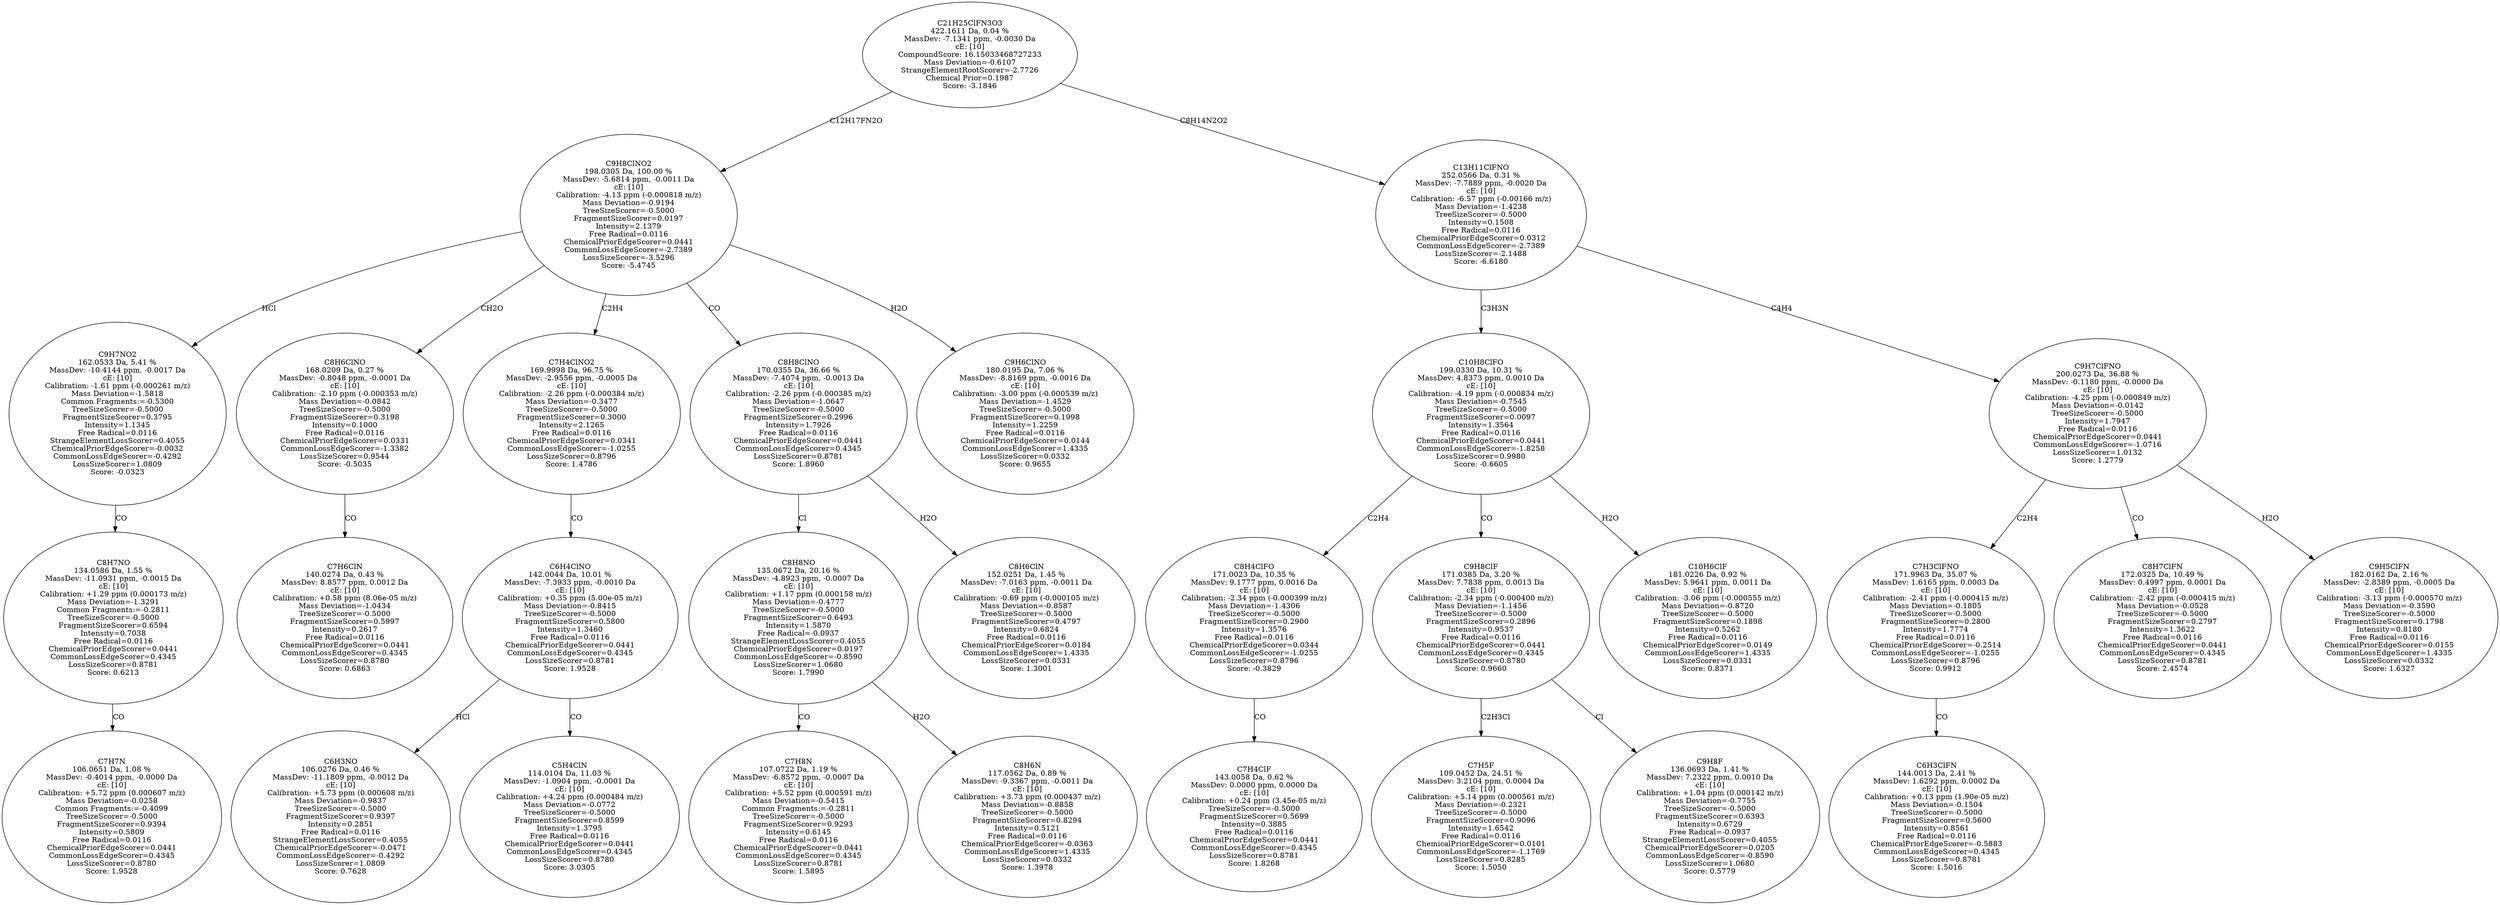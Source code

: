 strict digraph {
v1 [label="C7H7N\n106.0651 Da, 1.08 %\nMassDev: -0.4014 ppm, -0.0000 Da\ncE: [10]\nCalibration: +5.72 ppm (0.000607 m/z)\nMass Deviation=-0.0258\nCommon Fragments:=-0.4099\nTreeSizeScorer=-0.5000\nFragmentSizeScorer=0.9394\nIntensity=0.5809\nFree Radical=0.0116\nChemicalPriorEdgeScorer=0.0441\nCommonLossEdgeScorer=0.4345\nLossSizeScorer=0.8780\nScore: 1.9528"];
v2 [label="C8H7NO\n134.0586 Da, 1.55 %\nMassDev: -11.0931 ppm, -0.0015 Da\ncE: [10]\nCalibration: +1.29 ppm (0.000173 m/z)\nMass Deviation=-1.3291\nCommon Fragments:=-0.2811\nTreeSizeScorer=-0.5000\nFragmentSizeScorer=0.6594\nIntensity=0.7038\nFree Radical=0.0116\nChemicalPriorEdgeScorer=0.0441\nCommonLossEdgeScorer=0.4345\nLossSizeScorer=0.8781\nScore: 0.6213"];
v3 [label="C9H7NO2\n162.0533 Da, 5.41 %\nMassDev: -10.4144 ppm, -0.0017 Da\ncE: [10]\nCalibration: -1.61 ppm (-0.000261 m/z)\nMass Deviation=-1.5818\nCommon Fragments:=-0.5300\nTreeSizeScorer=-0.5000\nFragmentSizeScorer=0.3795\nIntensity=1.1345\nFree Radical=0.0116\nStrangeElementLossScorer=0.4055\nChemicalPriorEdgeScorer=-0.0032\nCommonLossEdgeScorer=-0.4292\nLossSizeScorer=1.0809\nScore: -0.0323"];
v4 [label="C7H6ClN\n140.0274 Da, 0.43 %\nMassDev: 8.8577 ppm, 0.0012 Da\ncE: [10]\nCalibration: +0.58 ppm (8.06e-05 m/z)\nMass Deviation=-1.0434\nTreeSizeScorer=-0.5000\nFragmentSizeScorer=0.5997\nIntensity=0.2617\nFree Radical=0.0116\nChemicalPriorEdgeScorer=0.0441\nCommonLossEdgeScorer=0.4345\nLossSizeScorer=0.8780\nScore: 0.6863"];
v5 [label="C8H6ClNO\n168.0209 Da, 0.27 %\nMassDev: -0.8048 ppm, -0.0001 Da\ncE: [10]\nCalibration: -2.10 ppm (-0.000353 m/z)\nMass Deviation=-0.0842\nTreeSizeScorer=-0.5000\nFragmentSizeScorer=0.3198\nIntensity=0.1000\nFree Radical=0.0116\nChemicalPriorEdgeScorer=0.0331\nCommonLossEdgeScorer=-1.3382\nLossSizeScorer=0.9544\nScore: -0.5035"];
v6 [label="C6H3NO\n106.0276 Da, 0.46 %\nMassDev: -11.1809 ppm, -0.0012 Da\ncE: [10]\nCalibration: +5.73 ppm (0.000608 m/z)\nMass Deviation=-0.9837\nTreeSizeScorer=-0.5000\nFragmentSizeScorer=0.9397\nIntensity=0.2851\nFree Radical=0.0116\nStrangeElementLossScorer=0.4055\nChemicalPriorEdgeScorer=-0.0471\nCommonLossEdgeScorer=-0.4292\nLossSizeScorer=1.0809\nScore: 0.7628"];
v7 [label="C5H4ClN\n114.0104 Da, 11.03 %\nMassDev: -1.0904 ppm, -0.0001 Da\ncE: [10]\nCalibration: +4.24 ppm (0.000484 m/z)\nMass Deviation=-0.0772\nTreeSizeScorer=-0.5000\nFragmentSizeScorer=0.8599\nIntensity=1.3795\nFree Radical=0.0116\nChemicalPriorEdgeScorer=0.0441\nCommonLossEdgeScorer=0.4345\nLossSizeScorer=0.8780\nScore: 3.0305"];
v8 [label="C6H4ClNO\n142.0044 Da, 10.01 %\nMassDev: -7.3933 ppm, -0.0010 Da\ncE: [10]\nCalibration: +0.35 ppm (5.00e-05 m/z)\nMass Deviation=-0.8415\nTreeSizeScorer=-0.5000\nFragmentSizeScorer=0.5800\nIntensity=1.3460\nFree Radical=0.0116\nChemicalPriorEdgeScorer=0.0441\nCommonLossEdgeScorer=0.4345\nLossSizeScorer=0.8781\nScore: 1.9528"];
v9 [label="C7H4ClNO2\n169.9998 Da, 96.75 %\nMassDev: -2.9556 ppm, -0.0005 Da\ncE: [10]\nCalibration: -2.26 ppm (-0.000384 m/z)\nMass Deviation=-0.3477\nTreeSizeScorer=-0.5000\nFragmentSizeScorer=0.3000\nIntensity=2.1265\nFree Radical=0.0116\nChemicalPriorEdgeScorer=0.0341\nCommonLossEdgeScorer=-1.0255\nLossSizeScorer=0.8796\nScore: 1.4786"];
v10 [label="C7H8N\n107.0722 Da, 1.19 %\nMassDev: -6.8572 ppm, -0.0007 Da\ncE: [10]\nCalibration: +5.52 ppm (0.000591 m/z)\nMass Deviation=-0.5415\nCommon Fragments:=-0.2811\nTreeSizeScorer=-0.5000\nFragmentSizeScorer=0.9293\nIntensity=0.6145\nFree Radical=0.0116\nChemicalPriorEdgeScorer=0.0441\nCommonLossEdgeScorer=0.4345\nLossSizeScorer=0.8781\nScore: 1.5895"];
v11 [label="C8H6N\n117.0562 Da, 0.89 %\nMassDev: -9.3367 ppm, -0.0011 Da\ncE: [10]\nCalibration: +3.73 ppm (0.000437 m/z)\nMass Deviation=-0.8858\nTreeSizeScorer=-0.5000\nFragmentSizeScorer=0.8294\nIntensity=0.5121\nFree Radical=0.0116\nChemicalPriorEdgeScorer=-0.0363\nCommonLossEdgeScorer=1.4335\nLossSizeScorer=0.0332\nScore: 1.3978"];
v12 [label="C8H8NO\n135.0672 Da, 20.16 %\nMassDev: -4.8923 ppm, -0.0007 Da\ncE: [10]\nCalibration: +1.17 ppm (0.000158 m/z)\nMass Deviation=-0.4777\nTreeSizeScorer=-0.5000\nFragmentSizeScorer=0.6493\nIntensity=1.5870\nFree Radical=-0.0937\nStrangeElementLossScorer=0.4055\nChemicalPriorEdgeScorer=0.0197\nCommonLossEdgeScorer=-0.8590\nLossSizeScorer=1.0680\nScore: 1.7990"];
v13 [label="C8H6ClN\n152.0251 Da, 1.45 %\nMassDev: -7.0163 ppm, -0.0011 Da\ncE: [10]\nCalibration: -0.69 ppm (-0.000105 m/z)\nMass Deviation=-0.8587\nTreeSizeScorer=-0.5000\nFragmentSizeScorer=0.4797\nIntensity=0.6824\nFree Radical=0.0116\nChemicalPriorEdgeScorer=0.0184\nCommonLossEdgeScorer=1.4335\nLossSizeScorer=0.0331\nScore: 1.3001"];
v14 [label="C8H8ClNO\n170.0355 Da, 36.66 %\nMassDev: -7.4074 ppm, -0.0013 Da\ncE: [10]\nCalibration: -2.26 ppm (-0.000385 m/z)\nMass Deviation=-1.0647\nTreeSizeScorer=-0.5000\nFragmentSizeScorer=0.2996\nIntensity=1.7926\nFree Radical=0.0116\nChemicalPriorEdgeScorer=0.0441\nCommonLossEdgeScorer=0.4345\nLossSizeScorer=0.8781\nScore: 1.8960"];
v15 [label="C9H6ClNO\n180.0195 Da, 7.06 %\nMassDev: -8.8169 ppm, -0.0016 Da\ncE: [10]\nCalibration: -3.00 ppm (-0.000539 m/z)\nMass Deviation=-1.4529\nTreeSizeScorer=-0.5000\nFragmentSizeScorer=0.1998\nIntensity=1.2259\nFree Radical=0.0116\nChemicalPriorEdgeScorer=0.0144\nCommonLossEdgeScorer=1.4335\nLossSizeScorer=0.0332\nScore: 0.9655"];
v16 [label="C9H8ClNO2\n198.0305 Da, 100.00 %\nMassDev: -5.6814 ppm, -0.0011 Da\ncE: [10]\nCalibration: -4.13 ppm (-0.000818 m/z)\nMass Deviation=-0.9194\nTreeSizeScorer=-0.5000\nFragmentSizeScorer=0.0197\nIntensity=2.1379\nFree Radical=0.0116\nChemicalPriorEdgeScorer=0.0441\nCommonLossEdgeScorer=-2.7389\nLossSizeScorer=-3.5296\nScore: -5.4745"];
v17 [label="C7H4ClF\n143.0058 Da, 0.62 %\nMassDev: 0.0000 ppm, 0.0000 Da\ncE: [10]\nCalibration: +0.24 ppm (3.45e-05 m/z)\nTreeSizeScorer=-0.5000\nFragmentSizeScorer=0.5699\nIntensity=0.3885\nFree Radical=0.0116\nChemicalPriorEdgeScorer=0.0441\nCommonLossEdgeScorer=0.4345\nLossSizeScorer=0.8781\nScore: 1.8268"];
v18 [label="C8H4ClFO\n171.0023 Da, 10.35 %\nMassDev: 9.1777 ppm, 0.0016 Da\ncE: [10]\nCalibration: -2.34 ppm (-0.000399 m/z)\nMass Deviation=-1.4306\nTreeSizeScorer=-0.5000\nFragmentSizeScorer=0.2900\nIntensity=1.3576\nFree Radical=0.0116\nChemicalPriorEdgeScorer=0.0344\nCommonLossEdgeScorer=-1.0255\nLossSizeScorer=0.8796\nScore: -0.3829"];
v19 [label="C7H5F\n109.0452 Da, 24.51 %\nMassDev: 3.2104 ppm, 0.0004 Da\ncE: [10]\nCalibration: +5.14 ppm (0.000561 m/z)\nMass Deviation=-0.2321\nTreeSizeScorer=-0.5000\nFragmentSizeScorer=0.9096\nIntensity=1.6542\nFree Radical=0.0116\nChemicalPriorEdgeScorer=0.0101\nCommonLossEdgeScorer=-1.1769\nLossSizeScorer=0.8285\nScore: 1.5050"];
v20 [label="C9H8F\n136.0693 Da, 1.41 %\nMassDev: 7.2322 ppm, 0.0010 Da\ncE: [10]\nCalibration: +1.04 ppm (0.000142 m/z)\nMass Deviation=-0.7755\nTreeSizeScorer=-0.5000\nFragmentSizeScorer=0.6393\nIntensity=0.6729\nFree Radical=-0.0937\nStrangeElementLossScorer=0.4055\nChemicalPriorEdgeScorer=0.0205\nCommonLossEdgeScorer=-0.8590\nLossSizeScorer=1.0680\nScore: 0.5779"];
v21 [label="C9H8ClF\n171.0385 Da, 3.20 %\nMassDev: 7.7838 ppm, 0.0013 Da\ncE: [10]\nCalibration: -2.34 ppm (-0.000400 m/z)\nMass Deviation=-1.1456\nTreeSizeScorer=-0.5000\nFragmentSizeScorer=0.2896\nIntensity=0.9537\nFree Radical=0.0116\nChemicalPriorEdgeScorer=0.0441\nCommonLossEdgeScorer=0.4345\nLossSizeScorer=0.8780\nScore: 0.9660"];
v22 [label="C10H6ClF\n181.0226 Da, 0.92 %\nMassDev: 5.9641 ppm, 0.0011 Da\ncE: [10]\nCalibration: -3.06 ppm (-0.000555 m/z)\nMass Deviation=-0.8720\nTreeSizeScorer=-0.5000\nFragmentSizeScorer=0.1898\nIntensity=0.5262\nFree Radical=0.0116\nChemicalPriorEdgeScorer=0.0149\nCommonLossEdgeScorer=1.4335\nLossSizeScorer=0.0331\nScore: 0.8371"];
v23 [label="C10H8ClFO\n199.0330 Da, 10.31 %\nMassDev: 4.8373 ppm, 0.0010 Da\ncE: [10]\nCalibration: -4.19 ppm (-0.000834 m/z)\nMass Deviation=-0.7545\nTreeSizeScorer=-0.5000\nFragmentSizeScorer=0.0097\nIntensity=1.3564\nFree Radical=0.0116\nChemicalPriorEdgeScorer=0.0441\nCommonLossEdgeScorer=-1.8258\nLossSizeScorer=0.9980\nScore: -0.6605"];
v24 [label="C6H3ClFN\n144.0013 Da, 2.41 %\nMassDev: 1.6292 ppm, 0.0002 Da\ncE: [10]\nCalibration: +0.13 ppm (1.90e-05 m/z)\nMass Deviation=-0.1504\nTreeSizeScorer=-0.5000\nFragmentSizeScorer=0.5600\nIntensity=0.8561\nFree Radical=0.0116\nChemicalPriorEdgeScorer=-0.5883\nCommonLossEdgeScorer=0.4345\nLossSizeScorer=0.8781\nScore: 1.5016"];
v25 [label="C7H3ClFNO\n171.9963 Da, 35.07 %\nMassDev: 1.6165 ppm, 0.0003 Da\ncE: [10]\nCalibration: -2.41 ppm (-0.000415 m/z)\nMass Deviation=-0.1805\nTreeSizeScorer=-0.5000\nFragmentSizeScorer=0.2800\nIntensity=1.7774\nFree Radical=0.0116\nChemicalPriorEdgeScorer=-0.2514\nCommonLossEdgeScorer=-1.0255\nLossSizeScorer=0.8796\nScore: 0.9912"];
v26 [label="C8H7ClFN\n172.0325 Da, 10.49 %\nMassDev: 0.4997 ppm, 0.0001 Da\ncE: [10]\nCalibration: -2.42 ppm (-0.000415 m/z)\nMass Deviation=-0.0528\nTreeSizeScorer=-0.5000\nFragmentSizeScorer=0.2797\nIntensity=1.3622\nFree Radical=0.0116\nChemicalPriorEdgeScorer=0.0441\nCommonLossEdgeScorer=0.4345\nLossSizeScorer=0.8781\nScore: 2.4574"];
v27 [label="C9H5ClFN\n182.0162 Da, 2.16 %\nMassDev: -2.8389 ppm, -0.0005 Da\ncE: [10]\nCalibration: -3.13 ppm (-0.000570 m/z)\nMass Deviation=-0.3590\nTreeSizeScorer=-0.5000\nFragmentSizeScorer=0.1798\nIntensity=0.8180\nFree Radical=0.0116\nChemicalPriorEdgeScorer=0.0155\nCommonLossEdgeScorer=1.4335\nLossSizeScorer=0.0332\nScore: 1.6327"];
v28 [label="C9H7ClFNO\n200.0273 Da, 36.88 %\nMassDev: -0.1180 ppm, -0.0000 Da\ncE: [10]\nCalibration: -4.25 ppm (-0.000849 m/z)\nMass Deviation=-0.0142\nTreeSizeScorer=-0.5000\nIntensity=1.7947\nFree Radical=0.0116\nChemicalPriorEdgeScorer=0.0441\nCommonLossEdgeScorer=-1.0716\nLossSizeScorer=1.0132\nScore: 1.2779"];
v29 [label="C13H11ClFNO\n252.0566 Da, 0.31 %\nMassDev: -7.7889 ppm, -0.0020 Da\ncE: [10]\nCalibration: -6.57 ppm (-0.00166 m/z)\nMass Deviation=-1.4238\nTreeSizeScorer=-0.5000\nIntensity=0.1508\nFree Radical=0.0116\nChemicalPriorEdgeScorer=0.0312\nCommonLossEdgeScorer=-2.7389\nLossSizeScorer=-2.1488\nScore: -6.6180"];
v30 [label="C21H25ClFN3O3\n422.1611 Da, 0.04 %\nMassDev: -7.1341 ppm, -0.0030 Da\ncE: [10]\nCompoundScore: 16.15033468727233\nMass Deviation=-0.6107\nStrangeElementRootScorer=-2.7726\nChemical Prior=0.1987\nScore: -3.1846"];
v2 -> v1 [label="CO"];
v3 -> v2 [label="CO"];
v16 -> v3 [label="HCl"];
v5 -> v4 [label="CO"];
v16 -> v5 [label="CH2O"];
v8 -> v6 [label="HCl"];
v8 -> v7 [label="CO"];
v9 -> v8 [label="CO"];
v16 -> v9 [label="C2H4"];
v12 -> v10 [label="CO"];
v12 -> v11 [label="H2O"];
v14 -> v12 [label="Cl"];
v14 -> v13 [label="H2O"];
v16 -> v14 [label="CO"];
v16 -> v15 [label="H2O"];
v30 -> v16 [label="C12H17FN2O"];
v18 -> v17 [label="CO"];
v23 -> v18 [label="C2H4"];
v21 -> v19 [label="C2H3Cl"];
v21 -> v20 [label="Cl"];
v23 -> v21 [label="CO"];
v23 -> v22 [label="H2O"];
v29 -> v23 [label="C3H3N"];
v25 -> v24 [label="CO"];
v28 -> v25 [label="C2H4"];
v28 -> v26 [label="CO"];
v28 -> v27 [label="H2O"];
v29 -> v28 [label="C4H4"];
v30 -> v29 [label="C8H14N2O2"];
}